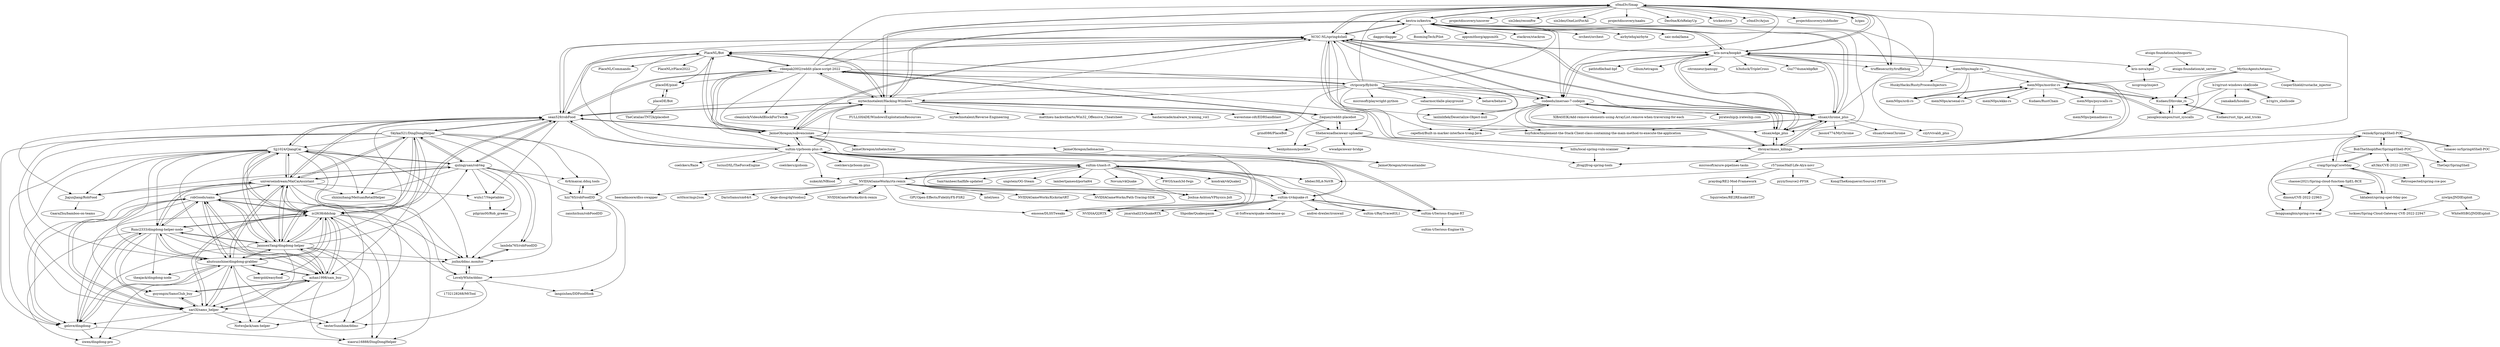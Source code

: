 digraph G {
"s0md3v/Smap" -> "trufflesecurity/trufflehog" ["e"=1]
"s0md3v/Smap" -> "kestra-io/kestra"
"s0md3v/Smap" -> "NCSC-NL/spring4shell"
"s0md3v/Smap" -> "mytechnotalent/Hacking-Windows"
"s0md3v/Smap" -> "kris-nova/boopkit"
"s0md3v/Smap" -> "projectdiscovery/uncover" ["e"=1]
"s0md3v/Smap" -> "six2dez/reconftw" ["e"=1]
"s0md3v/Smap" -> "six2dez/OneListForAll" ["e"=1]
"s0md3v/Smap" -> "projectdiscovery/naabu" ["e"=1]
"s0md3v/Smap" -> "Dec0ne/KrbRelayUp" ["e"=1]
"s0md3v/Smap" -> "trickest/cve" ["e"=1]
"s0md3v/Smap" -> "s0md3v/Arjun" ["e"=1]
"s0md3v/Smap" -> "codeedu/imersao-7-codepix"
"s0md3v/Smap" -> "projectdiscovery/subfinder" ["e"=1]
"s0md3v/Smap" -> "lc/gau" ["e"=1]
"r57zone/Half-Life-Alyx-novr" -> "pyyii/Source2-PFSK"
"r57zone/Half-Life-Alyx-novr" -> "KonqiTheKonqueror/Source2-PFSK"
"r57zone/Half-Life-Alyx-novr" -> "bfeber/HLA-NoVR"
"r57zone/Half-Life-Alyx-novr" -> "praydog/RE2-Mod-Framework"
"PlaceNL/Bot" -> "NCSC-NL/spring4shell"
"PlaceNL/Bot" -> "PlaceNL/Commando"
"PlaceNL/Bot" -> "sean529/robFood"
"PlaceNL/Bot" -> "JaimeObregon/subvenciones"
"PlaceNL/Bot" -> "PlaceNL/rPlace2022"
"PlaceNL/Bot" -> "placeDE/pixel"
"PlaceNL/Bot" -> "mytechnotalent/Hacking-Windows"
"PlaceNL/Bot" -> "rdeepak2002/reddit-place-script-2022"
"NVIDIAGameWorks/rtx-remix" -> "NVIDIAGameWorks/dxvk-remix"
"NVIDIAGameWorks/rtx-remix" -> "emoose/DLSSTweaks" ["e"=1]
"NVIDIAGameWorks/rtx-remix" -> "sultim-t/xash-rt"
"NVIDIAGameWorks/rtx-remix" -> "GPUOpen-Effects/FidelityFX-FSR2" ["e"=1]
"NVIDIAGameWorks/rtx-remix" -> "intel/xess" ["e"=1]
"NVIDIAGameWorks/rtx-remix" -> "NVIDIAGameWorks/KickstartRT" ["e"=1]
"NVIDIAGameWorks/rtx-remix" -> "NVIDIAGameWorks/Path-Tracing-SDK" ["e"=1]
"NVIDIAGameWorks/rtx-remix" -> "Joshua-Ashton/VPhysics-Jolt" ["e"=1]
"NVIDIAGameWorks/rtx-remix" -> "beeradmoore/dlss-swapper" ["e"=1]
"NVIDIAGameWorks/rtx-remix" -> "oct0xor/mgs2sos" ["e"=1]
"NVIDIAGameWorks/rtx-remix" -> "DarioSamo/sm64rt" ["e"=1]
"NVIDIAGameWorks/rtx-remix" -> "sultim-t/prboom-plus-rt"
"NVIDIAGameWorks/rtx-remix" -> "dege-diosg/dgVoodoo2" ["e"=1]
"NVIDIAGameWorks/rtx-remix" -> "NVIDIA/Q2RTX" ["e"=1]
"NVIDIAGameWorks/rtx-remix" -> "sultim-t/vkquake-rt"
"Sjj1024/QiangCai" -> "zc2638/ddshop"
"Sjj1024/QiangCai" -> "JiajunJiang/RobFood"
"Sjj1024/QiangCai" -> "jozhn/ddmc.monitor"
"Sjj1024/QiangCai" -> "universeindream/MaiCaiAssistant"
"Sjj1024/QiangCai" -> "xiaorui16888/DingDongHelper"
"Sjj1024/QiangCai" -> "JannsenYang/dingdong-helper"
"Sjj1024/QiangCai" -> "gelove/dingdong"
"Sjj1024/QiangCai" -> "LovelyWhite/ddmc"
"Sjj1024/QiangCai" -> "azhan1998/sam_buy"
"Sjj1024/QiangCai" -> "sari3l/sams_helper"
"Sjj1024/QiangCai" -> "ahutsunshine/dingdong-grabber"
"Sjj1024/QiangCai" -> "shixinzhang/MeituanRetailHelper"
"Sjj1024/QiangCai" -> "Runc2333/dingdong-helper-node"
"Sjj1024/QiangCai" -> "sean529/robFood"
"Sjj1024/QiangCai" -> "qulingyuan/robVeg"
"Skykai521/DingDongHelper" -> "qulingyuan/robVeg"
"Skykai521/DingDongHelper" -> "universeindream/MaiCaiAssistant"
"Skykai521/DingDongHelper" -> "JannsenYang/dingdong-helper"
"Skykai521/DingDongHelper" -> "6r6/maicai.ddxq.tools"
"Skykai521/DingDongHelper" -> "sean529/robFood"
"Skykai521/DingDongHelper" -> "shixinzhang/MeituanRetailHelper"
"Skykai521/DingDongHelper" -> "zc2638/ddshop"
"Skykai521/DingDongHelper" -> "jozhn/ddmc.monitor"
"Skykai521/DingDongHelper" -> "Sjj1024/QiangCai"
"Skykai521/DingDongHelper" -> "hzz765/robFoodDD"
"Skykai521/DingDongHelper" -> "sari3l/sams_helper"
"Skykai521/DingDongHelper" -> "azhan1998/sam_buy"
"Skykai521/DingDongHelper" -> "ahutsunshine/dingdong-grabber"
"Skykai521/DingDongHelper" -> "lambda765/robFoodDD"
"Skykai521/DingDongHelper" -> "gelove/dingdong"
"azhan1998/sam_buy" -> "robGoods/sams"
"azhan1998/sam_buy" -> "sari3l/sams_helper"
"azhan1998/sam_buy" -> "guyongzx/SamsClub_buy"
"azhan1998/sam_buy" -> "zc2638/ddshop"
"azhan1998/sam_buy" -> "NotwoJack/sam-helper"
"azhan1998/sam_buy" -> "ahutsunshine/dingdong-grabber"
"azhan1998/sam_buy" -> "JannsenYang/dingdong-helper"
"azhan1998/sam_buy" -> "xiaorui16888/DingDongHelper"
"hzz765/robFoodDD" -> "langzishen/DDFoodHook"
"hzz765/robFoodDD" -> "6r6/maicai.ddxq.tools"
"hzz765/robFoodDD" -> "zanshichun/robFoodDD"
"hzz765/robFoodDD" -> "LovelyWhite/ddmc"
"sari3l/sams_helper" -> "robGoods/sams"
"sari3l/sams_helper" -> "azhan1998/sam_buy"
"sari3l/sams_helper" -> "guyongzx/SamsClub_buy"
"sari3l/sams_helper" -> "NotwoJack/sam-helper"
"sari3l/sams_helper" -> "ahutsunshine/dingdong-grabber"
"sari3l/sams_helper" -> "gelove/dingdong"
"sari3l/sams_helper" -> "iiwen/dingdong-pro"
"sari3l/sams_helper" -> "zc2638/ddshop"
"sari3l/sams_helper" -> "testerSunshine/ddmc"
"universeindream/MaiCaiAssistant" -> "qulingyuan/robVeg"
"universeindream/MaiCaiAssistant" -> "Skykai521/DingDongHelper"
"universeindream/MaiCaiAssistant" -> "gelove/dingdong"
"universeindream/MaiCaiAssistant" -> "ahutsunshine/dingdong-grabber"
"universeindream/MaiCaiAssistant" -> "Sjj1024/QiangCai"
"universeindream/MaiCaiAssistant" -> "JannsenYang/dingdong-helper"
"universeindream/MaiCaiAssistant" -> "wulu17/Vegetables"
"universeindream/MaiCaiAssistant" -> "jozhn/ddmc.monitor"
"universeindream/MaiCaiAssistant" -> "zc2638/ddshop"
"universeindream/MaiCaiAssistant" -> "JiajunJiang/RobFood"
"universeindream/MaiCaiAssistant" -> "robGoods/sams"
"universeindream/MaiCaiAssistant" -> "Runc2333/dingdong-helper-node"
"universeindream/MaiCaiAssistant" -> "sari3l/sams_helper"
"universeindream/MaiCaiAssistant" -> "shixinzhang/MeituanRetailHelper"
"universeindream/MaiCaiAssistant" -> "sean529/robFood"
"NVIDIAGameWorks/dxvk-remix" -> "NVIDIAGameWorks/rtx-remix"
"robGoods/sams" -> "azhan1998/sam_buy"
"robGoods/sams" -> "sari3l/sams_helper"
"robGoods/sams" -> "zc2638/ddshop"
"robGoods/sams" -> "guyongzx/SamsClub_buy"
"robGoods/sams" -> "ahutsunshine/dingdong-grabber"
"robGoods/sams" -> "NotwoJack/sam-helper"
"robGoods/sams" -> "JannsenYang/dingdong-helper"
"robGoods/sams" -> "Runc2333/dingdong-helper-node"
"robGoods/sams" -> "universeindream/MaiCaiAssistant"
"robGoods/sams" -> "gelove/dingdong"
"BobTheShoplifter/Spring4Shell-POC" -> "reznok/Spring4Shell-POC"
"BobTheShoplifter/Spring4Shell-POC" -> "craig/SpringCore0day"
"BobTheShoplifter/Spring4Shell-POC" -> "Retrospected/spring-rce-poc"
"BobTheShoplifter/Spring4Shell-POC" -> "alt3kx/CVE-2022-22965"
"BobTheShoplifter/Spring4Shell-POC" -> "dinosn/CVE-2022-22963"
"BobTheShoplifter/Spring4Shell-POC" -> "TheGejr/SpringShell"
"JannsenYang/dingdong-helper" -> "zc2638/ddshop"
"JannsenYang/dingdong-helper" -> "ahutsunshine/dingdong-grabber"
"JannsenYang/dingdong-helper" -> "Skykai521/DingDongHelper"
"JannsenYang/dingdong-helper" -> "robGoods/sams"
"JannsenYang/dingdong-helper" -> "azhan1998/sam_buy"
"JannsenYang/dingdong-helper" -> "universeindream/MaiCaiAssistant"
"JannsenYang/dingdong-helper" -> "Runc2333/dingdong-helper-node"
"JannsenYang/dingdong-helper" -> "Sjj1024/QiangCai"
"JannsenYang/dingdong-helper" -> "sari3l/sams_helper"
"JannsenYang/dingdong-helper" -> "jozhn/ddmc.monitor"
"JannsenYang/dingdong-helper" -> "gelove/dingdong"
"JannsenYang/dingdong-helper" -> "qulingyuan/robVeg"
"JannsenYang/dingdong-helper" -> "sean529/robFood"
"JannsenYang/dingdong-helper" -> "testerSunshine/ddmc"
"JannsenYang/dingdong-helper" -> "xiaorui16888/DingDongHelper"
"praydog/RE2-Mod-Framework" -> "Squirrelies/RE2REmakeSRT"
"hktalent/spring-spel-0day-poc" -> "chaosec2021/Spring-cloud-function-SpEL-RCE"
"hktalent/spring-spel-0day-poc" -> "craig/SpringCore0day"
"hktalent/spring-spel-0day-poc" -> "lucksec/Spring-Cloud-Gateway-CVE-2022-22947"
"kris-nova/boopkit" -> "NCSC-NL/spring4shell"
"kris-nova/boopkit" -> "codeedu/imersao-7-codepix"
"kris-nova/boopkit" -> "shuax/chrome_plus"
"kris-nova/boopkit" -> "shuax/edge_plus"
"kris-nova/boopkit" -> "zbroyar/mass_killings"
"kris-nova/boopkit" -> "h3xduck/TripleCross" ["e"=1]
"kris-nova/boopkit" -> "s0md3v/Smap"
"kris-nova/boopkit" -> "trufflesecurity/trufflehog" ["e"=1]
"kris-nova/boopkit" -> "Gui774ume/ebpfkit" ["e"=1]
"kris-nova/boopkit" -> "pathtofile/bad-bpf" ["e"=1]
"kris-nova/boopkit" -> "kestra-io/kestra"
"kris-nova/boopkit" -> "cilium/tetragon" ["e"=1]
"kris-nova/boopkit" -> "kris-nova/xpid"
"kris-nova/boopkit" -> "memN0ps/eagle-rs"
"kris-nova/boopkit" -> "citronneur/pamspy" ["e"=1]
"mytechnotalent/Hacking-Windows" -> "s0md3v/Smap"
"mytechnotalent/Hacking-Windows" -> "PlaceNL/Bot"
"mytechnotalent/Hacking-Windows" -> "rdeepak2002/reddit-place-script-2022"
"mytechnotalent/Hacking-Windows" -> "NCSC-NL/spring4shell"
"mytechnotalent/Hacking-Windows" -> "mytechnotalent/Reverse-Engineering" ["e"=1]
"mytechnotalent/Hacking-Windows" -> "kestra-io/kestra"
"mytechnotalent/Hacking-Windows" -> "sean529/robFood"
"mytechnotalent/Hacking-Windows" -> "JaimeObregon/subvenciones"
"mytechnotalent/Hacking-Windows" -> "matthieu-hackwitharts/Win32_Offensive_Cheatsheet" ["e"=1]
"mytechnotalent/Hacking-Windows" -> "Zequez/reddit-placebot"
"mytechnotalent/Hacking-Windows" -> "Sheherezadhe/awair-uploader"
"mytechnotalent/Hacking-Windows" -> "hasherezade/malware_training_vol1" ["e"=1]
"mytechnotalent/Hacking-Windows" -> "cleanlock/VideoAdBlockForTwitch" ["e"=1]
"mytechnotalent/Hacking-Windows" -> "wavestone-cdt/EDRSandblast" ["e"=1]
"mytechnotalent/Hacking-Windows" -> "FULLSHADE/WindowsExploitationResources" ["e"=1]
"qulingyuan/robVeg" -> "universeindream/MaiCaiAssistant"
"qulingyuan/robVeg" -> "wulu17/Vegetables"
"qulingyuan/robVeg" -> "Skykai521/DingDongHelper"
"qulingyuan/robVeg" -> "jozhn/ddmc.monitor"
"qulingyuan/robVeg" -> "lambda765/robFoodDD"
"qulingyuan/robVeg" -> "JiajunJiang/RobFood"
"qulingyuan/robVeg" -> "shixinzhang/MeituanRetailHelper"
"qulingyuan/robVeg" -> "sean529/robFood"
"qulingyuan/robVeg" -> "hzz765/robFoodDD"
"qulingyuan/robVeg" -> "6r6/maicai.ddxq.tools"
"qulingyuan/robVeg" -> "pilgrim00/Rob_greens"
"qulingyuan/robVeg" -> "Sjj1024/QiangCai"
"reznok/Spring4Shell-POC" -> "lunasec-io/Spring4Shell-POC"
"reznok/Spring4Shell-POC" -> "hillu/local-spring-vuln-scanner"
"reznok/Spring4Shell-POC" -> "BobTheShoplifter/Spring4Shell-POC"
"reznok/Spring4Shell-POC" -> "TheGejr/SpringShell"
"reznok/Spring4Shell-POC" -> "craig/SpringCore0day"
"reznok/Spring4Shell-POC" -> "jfrog/jfrog-spring-tools"
"zbroyar/mass_killings" -> "NCSC-NL/spring4shell"
"zbroyar/mass_killings" -> "codeedu/imersao-7-codepix"
"zbroyar/mass_killings" -> "shuax/edge_plus"
"zbroyar/mass_killings" -> "shuax/chrome_plus"
"zbroyar/mass_killings" -> "kris-nova/boopkit"
"zbroyar/mass_killings" -> "s0md3v/Smap"
"zbroyar/mass_killings" -> "microsoft/azure-pipelines-tasks" ["e"=1]
"zbroyar/mass_killings" -> "kestra-io/kestra"
"MythicAgents/tetanus" -> "CooperShield/rustache_injector"
"MythicAgents/tetanus" -> "memN0ps/mordor-rs"
"MythicAgents/tetanus" -> "Kudaes/DInvoke_rs"
"MythicAgents/tetanus" -> "janoglezcampos/rust_syscalls"
"chaosec2021/Spring-cloud-function-SpEL-RCE" -> "hktalent/spring-spel-0day-poc"
"chaosec2021/Spring-cloud-function-SpEL-RCE" -> "dinosn/CVE-2022-22963"
"chaosec2021/Spring-cloud-function-SpEL-RCE" -> "fengguangbin/spring-rce-war"
"memN0ps/eagle-rs" -> "memN0ps/mordor-rs"
"memN0ps/eagle-rs" -> "memN0ps/arsenal-rs"
"memN0ps/eagle-rs" -> "memN0ps/srdi-rs"
"memN0ps/eagle-rs" -> "HuskyHacks/RustyProcessInjectors"
"memN0ps/eagle-rs" -> "Kudaes/DInvoke_rs"
"sultim-t/prboom-plus-rt" -> "sultim-t/vkquake-rt"
"sultim-t/prboom-plus-rt" -> "sultim-t/Serious-Engine-RT"
"sultim-t/prboom-plus-rt" -> "sultim-t/xash-rt"
"sultim-t/prboom-plus-rt" -> "NCSC-NL/spring4shell"
"sultim-t/prboom-plus-rt" -> "JaimeObregon/subvenciones"
"sultim-t/prboom-plus-rt" -> "PlaceNL/Bot"
"sultim-t/prboom-plus-rt" -> "coelckers/Raze" ["e"=1]
"sultim-t/prboom-plus-rt" -> "sean529/robFood"
"sultim-t/prboom-plus-rt" -> "luciusDXL/TheForceEngine" ["e"=1]
"sultim-t/prboom-plus-rt" -> "emoose/DLSSTweaks" ["e"=1]
"sultim-t/prboom-plus-rt" -> "NVIDIA/Q2RTX" ["e"=1]
"sultim-t/prboom-plus-rt" -> "coelckers/gzdoom" ["e"=1]
"sultim-t/prboom-plus-rt" -> "nukeykt/NBlood" ["e"=1]
"sultim-t/prboom-plus-rt" -> "coelckers/prboom-plus" ["e"=1]
"sultim-t/prboom-plus-rt" -> "mytechnotalent/Hacking-Windows"
"zzwlpx/JNDIExploit" -> "WhiteHSBG/JNDIExploit" ["e"=1]
"zzwlpx/JNDIExploit" -> "lucksec/Spring-Cloud-Gateway-CVE-2022-22947"
"Kudaes/rust_tips_and_tricks" -> "Kudaes/DInvoke_rs"
"sultim-t/xash-rt" -> "FWGS/xash3d-fwgs" ["e"=1]
"sultim-t/xash-rt" -> "sultim-t/vkquake-rt"
"sultim-t/xash-rt" -> "sultim-t/prboom-plus-rt"
"sultim-t/xash-rt" -> "sultim-t/RayTracedGL1"
"sultim-t/xash-rt" -> "sultim-t/Serious-Engine-RT"
"sultim-t/xash-rt" -> "kondrak/vkQuake2" ["e"=1]
"sultim-t/xash-rt" -> "NVIDIAGameWorks/rtx-remix"
"sultim-t/xash-rt" -> "emoose/DLSSTweaks" ["e"=1]
"sultim-t/xash-rt" -> "Joshua-Ashton/VPhysics-Jolt" ["e"=1]
"sultim-t/xash-rt" -> "bfeber/HLA-NoVR"
"sultim-t/xash-rt" -> "nukeykt/NBlood" ["e"=1]
"sultim-t/xash-rt" -> "SamVanheer/halflife-updated" ["e"=1]
"sultim-t/xash-rt" -> "ungstein/OG-Steam" ["e"=1]
"sultim-t/xash-rt" -> "lambertjamesd/portal64" ["e"=1]
"sultim-t/xash-rt" -> "Novum/vkQuake" ["e"=1]
"NCSC-NL/spring4shell" -> "codeedu/imersao-7-codepix"
"NCSC-NL/spring4shell" -> "shuax/chrome_plus"
"NCSC-NL/spring4shell" -> "zbroyar/mass_killings"
"NCSC-NL/spring4shell" -> "kris-nova/boopkit"
"NCSC-NL/spring4shell" -> "shuax/edge_plus"
"NCSC-NL/spring4shell" -> "PlaceNL/Bot"
"NCSC-NL/spring4shell" -> "JaimeObregon/subvenciones"
"NCSC-NL/spring4shell" -> "sean529/robFood"
"NCSC-NL/spring4shell" -> "s0md3v/Smap"
"NCSC-NL/spring4shell" -> "capefisd/Built-in-marker-interface-trong-Java"
"NCSC-NL/spring4shell" -> "huyfukce/Implement-the-Stack-Client-class-containing-the-main-method-to-execute-the-application"
"NCSC-NL/spring4shell" -> "lanlinhfiek/Deserialize-Object-null"
"NCSC-NL/spring4shell" -> "kestra-io/kestra"
"craig/SpringCore0day" -> "hktalent/spring-spel-0day-poc"
"craig/SpringCore0day" -> "Retrospected/spring-rce-poc"
"craig/SpringCore0day" -> "reznok/Spring4Shell-POC"
"craig/SpringCore0day" -> "BobTheShoplifter/Spring4Shell-POC"
"craig/SpringCore0day" -> "fengguangbin/spring-rce-war"
"craig/SpringCore0day" -> "chaosec2021/Spring-cloud-function-SpEL-RCE"
"dinosn/CVE-2022-22963" -> "fengguangbin/spring-rce-war"
"hillu/local-spring-vuln-scanner" -> "jfrog/jfrog-spring-tools"
"memN0ps/arsenal-rs" -> "memN0ps/mordor-rs"
"Kudaes/DInvoke_rs" -> "Kudaes/rust_tips_and_tricks"
"Kudaes/DInvoke_rs" -> "janoglezcampos/rust_syscalls"
"Kudaes/DInvoke_rs" -> "memN0ps/mordor-rs"
"memN0ps/srdi-rs" -> "memN0ps/mordor-rs"
"b1tg/rust-windows-shellcode" -> "yamakadi/houdini"
"b1tg/rust-windows-shellcode" -> "b1tg/rs_shellcode"
"b1tg/rust-windows-shellcode" -> "Kudaes/DInvoke_rs"
"b1tg/rust-windows-shellcode" -> "janoglezcampos/rust_syscalls"
"rdeepak2002/reddit-place-script-2022" -> "Zequez/reddit-placebot"
"rdeepak2002/reddit-place-script-2022" -> "mytechnotalent/Hacking-Windows"
"rdeepak2002/reddit-place-script-2022" -> "PlaceNL/Bot"
"rdeepak2002/reddit-place-script-2022" -> "NCSC-NL/spring4shell"
"rdeepak2002/reddit-place-script-2022" -> "JaimeObregon/subvenciones"
"rdeepak2002/reddit-place-script-2022" -> "s0md3v/Smap"
"rdeepak2002/reddit-place-script-2022" -> "ctripcorp/flybirds"
"rdeepak2002/reddit-place-script-2022" -> "sean529/robFood"
"rdeepak2002/reddit-place-script-2022" -> "Sheherezadhe/awair-uploader"
"rdeepak2002/reddit-place-script-2022" -> "placeDE/pixel"
"rdeepak2002/reddit-place-script-2022" -> "kestra-io/kestra"
"rdeepak2002/reddit-place-script-2022" -> "cleanlock/VideoAdBlockForTwitch" ["e"=1]
"rdeepak2002/reddit-place-script-2022" -> "sultim-t/prboom-plus-rt"
"rdeepak2002/reddit-place-script-2022" -> "codeedu/imersao-7-codepix"
"rdeepak2002/reddit-place-script-2022" -> "benbjohnson/postlite" ["e"=1]
"kestra-io/kestra" -> "s0md3v/Smap"
"kestra-io/kestra" -> "NCSC-NL/spring4shell"
"kestra-io/kestra" -> "codeedu/imersao-7-codepix"
"kestra-io/kestra" -> "trufflesecurity/trufflehog" ["e"=1]
"kestra-io/kestra" -> "orchest/orchest" ["e"=1]
"kestra-io/kestra" -> "mytechnotalent/Hacking-Windows"
"kestra-io/kestra" -> "shuax/chrome_plus"
"kestra-io/kestra" -> "kris-nova/boopkit"
"kestra-io/kestra" -> "airbytehq/airbyte" ["e"=1]
"kestra-io/kestra" -> "saic-mdal/lama" ["e"=1]
"kestra-io/kestra" -> "shuax/edge_plus"
"kestra-io/kestra" -> "dagger/dagger" ["e"=1]
"kestra-io/kestra" -> "BoomingTech/Pilot" ["e"=1]
"kestra-io/kestra" -> "appsmithorg/appsmith" ["e"=1]
"kestra-io/kestra" -> "stackrox/stackrox" ["e"=1]
"janoglezcampos/rust_syscalls" -> "memN0ps/mordor-rs"
"janoglezcampos/rust_syscalls" -> "Kudaes/DInvoke_rs"
"Sheherezadhe/awair-uploader" -> "Zequez/reddit-placebot"
"Sheherezadhe/awair-uploader" -> "wwadge/awair-bridge"
"Sheherezadhe/awair-uploader" -> "benbjohnson/postlite" ["e"=1]
"Sheherezadhe/awair-uploader" -> "hillu/local-spring-vuln-scanner"
"Sheherezadhe/awair-uploader" -> "jfrog/jfrog-spring-tools"
"shuax/edge_plus" -> "shuax/chrome_plus"
"shuax/edge_plus" -> "NCSC-NL/spring4shell"
"shuax/edge_plus" -> "codeedu/imersao-7-codepix"
"shuax/edge_plus" -> "zbroyar/mass_killings"
"shuax/edge_plus" -> "kris-nova/boopkit"
"sean529/robFood" -> "PlaceNL/Bot"
"sean529/robFood" -> "NCSC-NL/spring4shell"
"sean529/robFood" -> "JaimeObregon/subvenciones"
"sean529/robFood" -> "JiajunJiang/RobFood"
"sean529/robFood" -> "mytechnotalent/Hacking-Windows"
"sean529/robFood" -> "wulu17/Vegetables"
"sean529/robFood" -> "qulingyuan/robVeg"
"sean529/robFood" -> "universeindream/MaiCaiAssistant"
"sean529/robFood" -> "zc2638/ddshop"
"sean529/robFood" -> "sultim-t/prboom-plus-rt"
"sean529/robFood" -> "rdeepak2002/reddit-place-script-2022"
"sean529/robFood" -> "Sjj1024/QiangCai"
"sean529/robFood" -> "Skykai521/DingDongHelper"
"gelove/dingdong" -> "ahutsunshine/dingdong-grabber"
"gelove/dingdong" -> "iiwen/dingdong-pro"
"gelove/dingdong" -> "Runc2333/dingdong-helper-node"
"gelove/dingdong" -> "xiaorui16888/DingDongHelper"
"JiajunJiang/RobFood" -> "GaaraZhu/bamboo-on-teams" ["e"=1]
"LovelyWhite/ddmc" -> "jozhn/ddmc.monitor"
"LovelyWhite/ddmc" -> "1732128268/MtTool"
"LovelyWhite/ddmc" -> "langzishen/DDFoodHook"
"LovelyWhite/ddmc" -> "testerSunshine/ddmc"
"wulu17/Vegetables" -> "pilgrim00/Rob_greens"
"atsign-foundation/sshnoports" -> "kris-nova/xpid"
"atsign-foundation/sshnoports" -> "atsign-foundation/at_server" ["e"=1]
"zc2638/ddshop" -> "JannsenYang/dingdong-helper"
"zc2638/ddshop" -> "robGoods/sams"
"zc2638/ddshop" -> "ahutsunshine/dingdong-grabber"
"zc2638/ddshop" -> "azhan1998/sam_buy"
"zc2638/ddshop" -> "Sjj1024/QiangCai"
"zc2638/ddshop" -> "sari3l/sams_helper"
"zc2638/ddshop" -> "jozhn/ddmc.monitor"
"zc2638/ddshop" -> "Runc2333/dingdong-helper-node"
"zc2638/ddshop" -> "gelove/dingdong"
"zc2638/ddshop" -> "beergold/easyfood"
"zc2638/ddshop" -> "universeindream/MaiCaiAssistant"
"zc2638/ddshop" -> "testerSunshine/ddmc"
"zc2638/ddshop" -> "xiaorui16888/DingDongHelper"
"zc2638/ddshop" -> "sean529/robFood"
"zc2638/ddshop" -> "LovelyWhite/ddmc"
"lunasec-io/Spring4Shell-POC" -> "reznok/Spring4Shell-POC"
"Runc2333/dingdong-helper-node" -> "ahutsunshine/dingdong-grabber"
"Runc2333/dingdong-helper-node" -> "gelove/dingdong"
"Runc2333/dingdong-helper-node" -> "iiwen/dingdong-pro"
"Runc2333/dingdong-helper-node" -> "zc2638/ddshop"
"Runc2333/dingdong-helper-node" -> "JannsenYang/dingdong-helper"
"Runc2333/dingdong-helper-node" -> "theajack/dingdong-node"
"Runc2333/dingdong-helper-node" -> "sari3l/sams_helper"
"Runc2333/dingdong-helper-node" -> "robGoods/sams"
"Runc2333/dingdong-helper-node" -> "azhan1998/sam_buy"
"Runc2333/dingdong-helper-node" -> "guyongzx/SamsClub_buy"
"Runc2333/dingdong-helper-node" -> "universeindream/MaiCaiAssistant"
"Runc2333/dingdong-helper-node" -> "jozhn/ddmc.monitor"
"ctripcorp/flybirds" -> "behave/behave" ["e"=1]
"ctripcorp/flybirds" -> "NCSC-NL/spring4shell"
"ctripcorp/flybirds" -> "rdeepak2002/reddit-place-script-2022"
"ctripcorp/flybirds" -> "PlaceNL/Bot"
"ctripcorp/flybirds" -> "mytechnotalent/Hacking-Windows"
"ctripcorp/flybirds" -> "codeedu/imersao-7-codepix"
"ctripcorp/flybirds" -> "s0md3v/Smap"
"ctripcorp/flybirds" -> "kestra-io/kestra"
"ctripcorp/flybirds" -> "microsoft/playwright-python" ["e"=1]
"ctripcorp/flybirds" -> "sean529/robFood"
"ctripcorp/flybirds" -> "zbroyar/mass_killings"
"ctripcorp/flybirds" -> "JaimeObregon/subvenciones"
"ctripcorp/flybirds" -> "shuax/chrome_plus"
"ctripcorp/flybirds" -> "shuax/edge_plus"
"ctripcorp/flybirds" -> "saharmor/dalle-playground" ["e"=1]
"shuax/chrome_plus" -> "shuax/edge_plus"
"shuax/chrome_plus" -> "codeedu/imersao-7-codepix"
"shuax/chrome_plus" -> "NCSC-NL/spring4shell"
"shuax/chrome_plus" -> "kris-nova/boopkit"
"shuax/chrome_plus" -> "zbroyar/mass_killings"
"shuax/chrome_plus" -> "Jason4774/MyChrome" ["e"=1]
"shuax/chrome_plus" -> "shuax/GreenChrome" ["e"=1]
"shuax/chrome_plus" -> "s0md3v/Smap"
"shuax/chrome_plus" -> "kestra-io/kestra"
"shuax/chrome_plus" -> "czyt/vivaldi_plus" ["e"=1]
"shuax/chrome_plus" -> "capefisd/Built-in-marker-interface-trong-Java"
"shuax/chrome_plus" -> "huyfukce/Implement-the-Stack-Client-class-containing-the-main-method-to-execute-the-application"
"jozhn/ddmc.monitor" -> "lambda765/robFoodDD"
"jozhn/ddmc.monitor" -> "LovelyWhite/ddmc"
"codeedu/imersao-7-codepix" -> "NCSC-NL/spring4shell"
"codeedu/imersao-7-codepix" -> "shuax/chrome_plus"
"codeedu/imersao-7-codepix" -> "shuax/edge_plus"
"codeedu/imersao-7-codepix" -> "zbroyar/mass_killings"
"codeedu/imersao-7-codepix" -> "kris-nova/boopkit"
"codeedu/imersao-7-codepix" -> "capefisd/Built-in-marker-interface-trong-Java"
"codeedu/imersao-7-codepix" -> "lanlinhfiek/Deserialize-Object-null"
"codeedu/imersao-7-codepix" -> "huyfukce/Implement-the-Stack-Client-class-containing-the-main-method-to-execute-the-application"
"codeedu/imersao-7-codepix" -> "XIBASEIK/Add-remove-elements-using-ArrayList.remove-when-traversing-for-each"
"codeedu/imersao-7-codepix" -> "pirateship/p.irateship.com"
"ahutsunshine/dingdong-grabber" -> "gelove/dingdong"
"ahutsunshine/dingdong-grabber" -> "Runc2333/dingdong-helper-node"
"ahutsunshine/dingdong-grabber" -> "iiwen/dingdong-pro"
"ahutsunshine/dingdong-grabber" -> "sari3l/sams_helper"
"ahutsunshine/dingdong-grabber" -> "zc2638/ddshop"
"ahutsunshine/dingdong-grabber" -> "beergold/easyfood"
"ahutsunshine/dingdong-grabber" -> "robGoods/sams"
"ahutsunshine/dingdong-grabber" -> "azhan1998/sam_buy"
"ahutsunshine/dingdong-grabber" -> "testerSunshine/ddmc"
"ahutsunshine/dingdong-grabber" -> "JannsenYang/dingdong-helper"
"ahutsunshine/dingdong-grabber" -> "theajack/dingdong-node"
"ahutsunshine/dingdong-grabber" -> "NotwoJack/sam-helper"
"ahutsunshine/dingdong-grabber" -> "universeindream/MaiCaiAssistant"
"JaimeObregon/infoelectoral" -> "JaimeObregon/subvenciones"
"6r6/maicai.ddxq.tools" -> "hzz765/robFoodDD"
"sultim-t/Serious-Engine-RT" -> "sultim-t/vkquake-rt"
"sultim-t/Serious-Engine-RT" -> "sultim-t/prboom-plus-rt"
"sultim-t/Serious-Engine-RT" -> "sultim-t/Serious-Engine-Vk"
"sultim-t/vkquake-rt" -> "sultim-t/prboom-plus-rt"
"sultim-t/vkquake-rt" -> "sultim-t/RayTracedGL1"
"sultim-t/vkquake-rt" -> "sultim-t/Serious-Engine-RT"
"sultim-t/vkquake-rt" -> "sultim-t/xash-rt"
"sultim-t/vkquake-rt" -> "emoose/DLSSTweaks" ["e"=1]
"sultim-t/vkquake-rt" -> "jmarshall23/QuakeRTX"
"sultim-t/vkquake-rt" -> "Shpoike/Quakespasm" ["e"=1]
"sultim-t/vkquake-rt" -> "id-Software/quake-rerelease-qc" ["e"=1]
"sultim-t/vkquake-rt" -> "andrei-drexler/ironwail" ["e"=1]
"sultim-t/vkquake-rt" -> "NVIDIA/Q2RTX" ["e"=1]
"JaimeObregon/subvenciones" -> "PlaceNL/Bot"
"JaimeObregon/subvenciones" -> "NCSC-NL/spring4shell"
"JaimeObregon/subvenciones" -> "sean529/robFood"
"JaimeObregon/subvenciones" -> "JaimeObregon/infoelectoral"
"JaimeObregon/subvenciones" -> "JaimeObregon/ladonacion"
"JaimeObregon/subvenciones" -> "sultim-t/prboom-plus-rt"
"JaimeObregon/subvenciones" -> "rdeepak2002/reddit-place-script-2022"
"JaimeObregon/subvenciones" -> "JaimeObregon/retrosantander"
"JaimeObregon/subvenciones" -> "mytechnotalent/Hacking-Windows"
"b1tg/rs_shellcode" -> "b1tg/rust-windows-shellcode"
"Zequez/reddit-placebot" -> "rdeepak2002/reddit-place-script-2022"
"Zequez/reddit-placebot" -> "Sheherezadhe/awair-uploader"
"Zequez/reddit-placebot" -> "benbjohnson/postlite" ["e"=1]
"Zequez/reddit-placebot" -> "grind086/PlaceBot"
"JaimeObregon/ladonacion" -> "JaimeObregon/retrosantander"
"kris-nova/xpid" -> "nccgroup/insject"
"memN0ps/mordor-rs" -> "janoglezcampos/rust_syscalls"
"memN0ps/mordor-rs" -> "memN0ps/srdi-rs"
"memN0ps/mordor-rs" -> "memN0ps/arsenal-rs"
"memN0ps/mordor-rs" -> "Kudaes/DInvoke_rs"
"memN0ps/mordor-rs" -> "memN0ps/psyscalls-rs"
"memN0ps/mordor-rs" -> "memN0ps/ekko-rs"
"memN0ps/mordor-rs" -> "Kudaes/RustChain"
"placeDE/Bot" -> "placeDE/pixel"
"placeDE/Bot" -> "TheCataliasTNT2k/placebot"
"placeDE/pixel" -> "placeDE/Bot"
"lambda765/robFoodDD" -> "jozhn/ddmc.monitor"
"guyongzx/SamsClub_buy" -> "azhan1998/sam_buy"
"guyongzx/SamsClub_buy" -> "sari3l/sams_helper"
"memN0ps/psyscalls-rs" -> "memN0ps/pemadness-rs"
"s0md3v/Smap" ["l"="-13.474,-44.683"]
"trufflesecurity/trufflehog" ["l"="-8.924,-46.381"]
"kestra-io/kestra" ["l"="-13.497,-44.672"]
"NCSC-NL/spring4shell" ["l"="-13.486,-44.705"]
"mytechnotalent/Hacking-Windows" ["l"="-13.445,-44.698"]
"kris-nova/boopkit" ["l"="-13.529,-44.67"]
"projectdiscovery/uncover" ["l"="-8.673,-46.325"]
"six2dez/reconftw" ["l"="-8.812,-46.372"]
"six2dez/OneListForAll" ["l"="-8.691,-46.341"]
"projectdiscovery/naabu" ["l"="-8.837,-46.344"]
"Dec0ne/KrbRelayUp" ["l"="-8.771,-44.011"]
"trickest/cve" ["l"="-8.789,-46.463"]
"s0md3v/Arjun" ["l"="-8.912,-46.306"]
"codeedu/imersao-7-codepix" ["l"="-13.516,-44.705"]
"projectdiscovery/subfinder" ["l"="-8.902,-46.362"]
"lc/gau" ["l"="-8.859,-46.287"]
"r57zone/Half-Life-Alyx-novr" ["l"="-13.625,-44.877"]
"pyyii/Source2-PFSK" ["l"="-13.611,-44.894"]
"KonqiTheKonqueror/Source2-PFSK" ["l"="-13.636,-44.901"]
"bfeber/HLA-NoVR" ["l"="-13.584,-44.842"]
"praydog/RE2-Mod-Framework" ["l"="-13.667,-44.888"]
"PlaceNL/Bot" ["l"="-13.441,-44.722"]
"PlaceNL/Commando" ["l"="-13.418,-44.717"]
"sean529/robFood" ["l"="-13.403,-44.73"]
"JaimeObregon/subvenciones" ["l"="-13.453,-44.733"]
"PlaceNL/rPlace2022" ["l"="-13.414,-44.706"]
"placeDE/pixel" ["l"="-13.429,-44.743"]
"rdeepak2002/reddit-place-script-2022" ["l"="-13.458,-44.71"]
"NVIDIAGameWorks/rtx-remix" ["l"="-13.504,-44.816"]
"NVIDIAGameWorks/dxvk-remix" ["l"="-13.504,-44.838"]
"emoose/DLSSTweaks" ["l"="-28.097,-17.323"]
"sultim-t/xash-rt" ["l"="-13.525,-44.797"]
"GPUOpen-Effects/FidelityFX-FSR2" ["l"="-12.314,26.464"]
"intel/xess" ["l"="-12.277,26.553"]
"NVIDIAGameWorks/KickstartRT" ["l"="-12.207,26.569"]
"NVIDIAGameWorks/Path-Tracing-SDK" ["l"="-12.263,26.5"]
"Joshua-Ashton/VPhysics-Jolt" ["l"="-34.901,4.943"]
"beeradmoore/dlss-swapper" ["l"="-28.109,-17.374"]
"oct0xor/mgs2sos" ["l"="-43.643,17.093"]
"DarioSamo/sm64rt" ["l"="-43.717,17.186"]
"sultim-t/prboom-plus-rt" ["l"="-13.476,-44.758"]
"dege-diosg/dgVoodoo2" ["l"="-26.691,31.93"]
"NVIDIA/Q2RTX" ["l"="-25.336,32.6"]
"sultim-t/vkquake-rt" ["l"="-13.497,-44.794"]
"Sjj1024/QiangCai" ["l"="-13.339,-44.74"]
"zc2638/ddshop" ["l"="-13.324,-44.749"]
"JiajunJiang/RobFood" ["l"="-13.378,-44.742"]
"jozhn/ddmc.monitor" ["l"="-13.314,-44.731"]
"universeindream/MaiCaiAssistant" ["l"="-13.35,-44.747"]
"xiaorui16888/DingDongHelper" ["l"="-13.304,-44.741"]
"JannsenYang/dingdong-helper" ["l"="-13.339,-44.761"]
"gelove/dingdong" ["l"="-13.311,-44.746"]
"LovelyWhite/ddmc" ["l"="-13.291,-44.723"]
"azhan1998/sam_buy" ["l"="-13.302,-44.767"]
"sari3l/sams_helper" ["l"="-13.298,-44.756"]
"ahutsunshine/dingdong-grabber" ["l"="-13.318,-44.763"]
"shixinzhang/MeituanRetailHelper" ["l"="-13.343,-44.715"]
"Runc2333/dingdong-helper-node" ["l"="-13.311,-44.757"]
"qulingyuan/robVeg" ["l"="-13.355,-44.724"]
"Skykai521/DingDongHelper" ["l"="-13.333,-44.727"]
"6r6/maicai.ddxq.tools" ["l"="-13.326,-44.697"]
"hzz765/robFoodDD" ["l"="-13.303,-44.702"]
"lambda765/robFoodDD" ["l"="-13.318,-44.713"]
"robGoods/sams" ["l"="-13.32,-44.776"]
"guyongzx/SamsClub_buy" ["l"="-13.282,-44.767"]
"NotwoJack/sam-helper" ["l"="-13.295,-44.781"]
"langzishen/DDFoodHook" ["l"="-13.272,-44.702"]
"zanshichun/robFoodDD" ["l"="-13.287,-44.684"]
"iiwen/dingdong-pro" ["l"="-13.282,-44.754"]
"testerSunshine/ddmc" ["l"="-13.294,-44.744"]
"wulu17/Vegetables" ["l"="-13.377,-44.723"]
"BobTheShoplifter/Spring4Shell-POC" ["l"="-13.642,-44.548"]
"reznok/Spring4Shell-POC" ["l"="-13.62,-44.57"]
"craig/SpringCore0day" ["l"="-13.671,-44.546"]
"Retrospected/spring-rce-poc" ["l"="-13.67,-44.564"]
"alt3kx/CVE-2022-22965" ["l"="-13.627,-44.524"]
"dinosn/CVE-2022-22963" ["l"="-13.66,-44.523"]
"TheGejr/SpringShell" ["l"="-13.613,-44.55"]
"Squirrelies/RE2REmakeSRT" ["l"="-13.691,-44.897"]
"hktalent/spring-spel-0day-poc" ["l"="-13.714,-44.539"]
"chaosec2021/Spring-cloud-function-SpEL-RCE" ["l"="-13.694,-44.527"]
"lucksec/Spring-Cloud-Gateway-CVE-2022-22947" ["l"="-13.761,-44.525"]
"shuax/chrome_plus" ["l"="-13.508,-44.694"]
"shuax/edge_plus" ["l"="-13.536,-44.7"]
"zbroyar/mass_killings" ["l"="-13.524,-44.689"]
"h3xduck/TripleCross" ["l"="-8.682,-44.092"]
"Gui774ume/ebpfkit" ["l"="-11.725,1.675"]
"pathtofile/bad-bpf" ["l"="-11.744,1.655"]
"cilium/tetragon" ["l"="-11.641,1.746"]
"kris-nova/xpid" ["l"="-13.603,-44.666"]
"memN0ps/eagle-rs" ["l"="-13.482,-44.561"]
"citronneur/pamspy" ["l"="-8.684,-44.029"]
"mytechnotalent/Reverse-Engineering" ["l"="-19.403,-32.032"]
"matthieu-hackwitharts/Win32_Offensive_Cheatsheet" ["l"="-8.622,-44.097"]
"Zequez/reddit-placebot" ["l"="-13.446,-44.666"]
"Sheherezadhe/awair-uploader" ["l"="-13.485,-44.645"]
"hasherezade/malware_training_vol1" ["l"="-21.608,-32.413"]
"cleanlock/VideoAdBlockForTwitch" ["l"="-36.135,-16.183"]
"wavestone-cdt/EDRSandblast" ["l"="-8.763,-44.072"]
"FULLSHADE/WindowsExploitationResources" ["l"="-19.551,-32.449"]
"pilgrim00/Rob_greens" ["l"="-13.369,-44.708"]
"lunasec-io/Spring4Shell-POC" ["l"="-13.634,-44.585"]
"hillu/local-spring-vuln-scanner" ["l"="-13.564,-44.608"]
"jfrog/jfrog-spring-tools" ["l"="-13.548,-44.602"]
"microsoft/azure-pipelines-tasks" ["l"="-12.834,-44.701"]
"MythicAgents/tetanus" ["l"="-13.465,-44.49"]
"CooperShield/rustache_injector" ["l"="-13.473,-44.469"]
"memN0ps/mordor-rs" ["l"="-13.468,-44.519"]
"Kudaes/DInvoke_rs" ["l"="-13.446,-44.512"]
"janoglezcampos/rust_syscalls" ["l"="-13.446,-44.499"]
"fengguangbin/spring-rce-war" ["l"="-13.679,-44.516"]
"memN0ps/arsenal-rs" ["l"="-13.484,-44.533"]
"memN0ps/srdi-rs" ["l"="-13.461,-44.539"]
"HuskyHacks/RustyProcessInjectors" ["l"="-13.509,-44.555"]
"sultim-t/Serious-Engine-RT" ["l"="-13.496,-44.779"]
"coelckers/Raze" ["l"="-25.222,32.486"]
"luciusDXL/TheForceEngine" ["l"="-25.21,32.435"]
"coelckers/gzdoom" ["l"="-25.265,32.502"]
"nukeykt/NBlood" ["l"="-25.235,32.485"]
"coelckers/prboom-plus" ["l"="-25.257,32.57"]
"zzwlpx/JNDIExploit" ["l"="-13.795,-44.515"]
"WhiteHSBG/JNDIExploit" ["l"="-10.522,-45.815"]
"Kudaes/rust_tips_and_tricks" ["l"="-13.422,-44.507"]
"FWGS/xash3d-fwgs" ["l"="-35.074,4.953"]
"sultim-t/RayTracedGL1" ["l"="-13.539,-44.812"]
"kondrak/vkQuake2" ["l"="-25.298,32.551"]
"SamVanheer/halflife-updated" ["l"="-35.01,4.969"]
"ungstein/OG-Steam" ["l"="-28.467,-17.81"]
"lambertjamesd/portal64" ["l"="-43.751,17.34"]
"Novum/vkQuake" ["l"="-25.286,32.513"]
"capefisd/Built-in-marker-interface-trong-Java" ["l"="-13.506,-44.715"]
"huyfukce/Implement-the-Stack-Client-class-containing-the-main-method-to-execute-the-application" ["l"="-13.518,-44.715"]
"lanlinhfiek/Deserialize-Object-null" ["l"="-13.513,-44.722"]
"b1tg/rust-windows-shellcode" ["l"="-13.421,-44.481"]
"yamakadi/houdini" ["l"="-13.393,-44.473"]
"b1tg/rs_shellcode" ["l"="-13.414,-44.461"]
"ctripcorp/flybirds" ["l"="-13.485,-44.719"]
"benbjohnson/postlite" ["l"="34.856,-27.967"]
"orchest/orchest" ["l"="25.487,34.162"]
"airbytehq/airbyte" ["l"="13.667,23.729"]
"saic-mdal/lama" ["l"="33.384,33.217"]
"dagger/dagger" ["l"="-10.379,0.064"]
"BoomingTech/Pilot" ["l"="-12.984,29.228"]
"appsmithorg/appsmith" ["l"="32.38,-26.419"]
"stackrox/stackrox" ["l"="-10.481,0.538"]
"wwadge/awair-bridge" ["l"="-13.484,-44.625"]
"GaaraZhu/bamboo-on-teams" ["l"="22.047,27.687"]
"1732128268/MtTool" ["l"="-13.26,-44.719"]
"atsign-foundation/sshnoports" ["l"="-13.646,-44.673"]
"atsign-foundation/at_server" ["l"="-8.863,-0.31"]
"beergold/easyfood" ["l"="-13.286,-44.775"]
"theajack/dingdong-node" ["l"="-13.306,-44.789"]
"behave/behave" ["l"="20.779,-28.58"]
"microsoft/playwright-python" ["l"="23.219,4.062"]
"saharmor/dalle-playground" ["l"="34.289,28.922"]
"Jason4774/MyChrome" ["l"="-27.58,-17.845"]
"shuax/GreenChrome" ["l"="-27.537,-17.744"]
"czyt/vivaldi_plus" ["l"="-27.598,-17.906"]
"XIBASEIK/Add-remove-elements-using-ArrayList.remove-when-traversing-for-each" ["l"="-13.54,-44.722"]
"pirateship/p.irateship.com" ["l"="-13.552,-44.714"]
"JaimeObregon/infoelectoral" ["l"="-13.45,-44.75"]
"sultim-t/Serious-Engine-Vk" ["l"="-13.473,-44.793"]
"jmarshall23/QuakeRTX" ["l"="-13.473,-44.815"]
"Shpoike/Quakespasm" ["l"="-25.209,32.569"]
"id-Software/quake-rerelease-qc" ["l"="-25.181,32.631"]
"andrei-drexler/ironwail" ["l"="-25.225,32.588"]
"JaimeObregon/ladonacion" ["l"="-13.448,-44.776"]
"JaimeObregon/retrosantander" ["l"="-13.437,-44.763"]
"grind086/PlaceBot" ["l"="-13.429,-44.646"]
"nccgroup/insject" ["l"="-13.627,-44.655"]
"memN0ps/psyscalls-rs" ["l"="-13.436,-44.526"]
"memN0ps/ekko-rs" ["l"="-13.493,-44.496"]
"Kudaes/RustChain" ["l"="-13.501,-44.512"]
"placeDE/Bot" ["l"="-13.415,-44.763"]
"TheCataliasTNT2k/placebot" ["l"="-13.41,-44.784"]
"memN0ps/pemadness-rs" ["l"="-13.414,-44.528"]
}